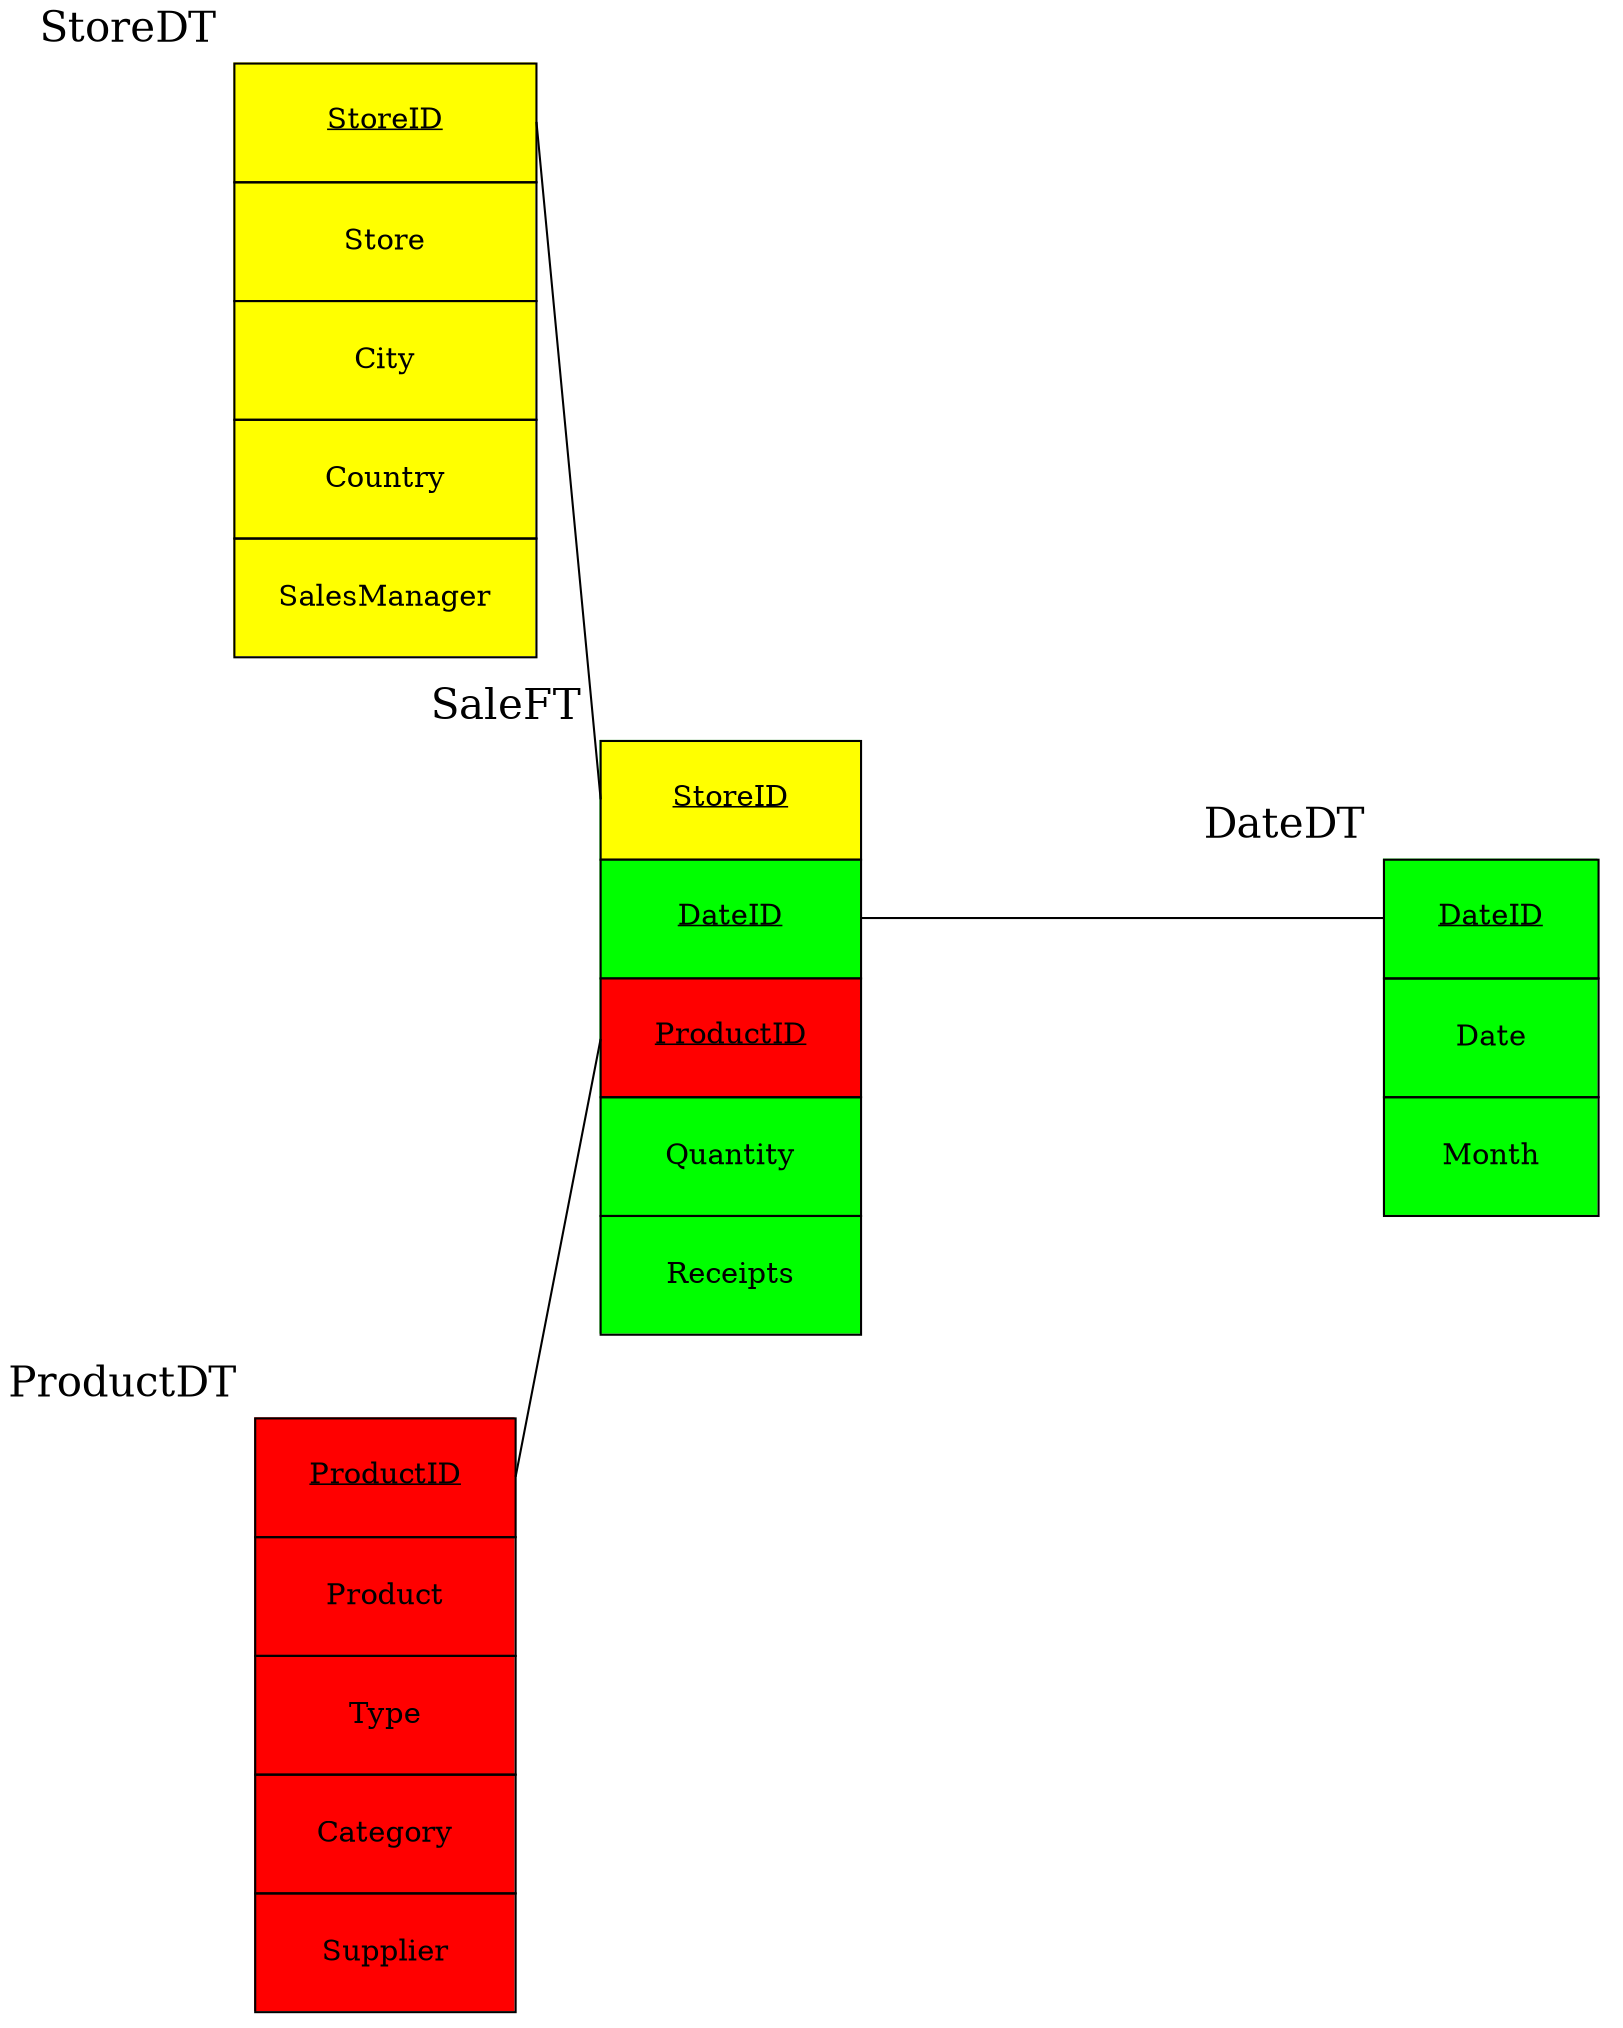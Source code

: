 digraph G {
	layout="circo";
	SaleFT:DateID->DateDT:DateID[ arrowhead=none ];
	SaleFT:StoreID->StoreDT:StoreID[ arrowhead=none ];
	SaleFT:ProductID->ProductDT:ProductID[ arrowhead=none ];
	DateDT [ label=<<table border="0" bgcolor="green" cellborder="1" cellspacing="0" cellpadding="20"><tr> <td bgcolor="green" port="DateID"> <u>DateID</u> </td> </tr><tr> <td port="Date">Date</td> </tr><tr> <td port="Month">Month</td> </tr></table>>, root=true, shape=plaintext, xlabel=<<font point-size="20">DateDT</font>> ];
	ProductDT [ label=<<table border="0" bgcolor="red" cellborder="1" cellspacing="0" cellpadding="20"><tr> <td bgcolor="red" port="ProductID"> <u>ProductID</u> </td> </tr><tr> <td port="Product">Product</td> </tr><tr> <td port="Type">Type</td> </tr><tr> <td port="Category">Category</td> </tr><tr> <td port="Supplier">Supplier</td> </tr></table>>, root=true, shape=plaintext, xlabel=<<font point-size="20">ProductDT</font>> ];
	SaleFT [ label=<<table border="0" bgcolor="lime" cellborder="1" cellspacing="0" cellpadding="20"><tr> <td bgcolor="yellow" port="StoreID"> <u>StoreID</u> </td> </tr><tr> <td bgcolor="green" port="DateID"> <u>DateID</u> </td> </tr><tr> <td bgcolor="red" port="ProductID"> <u>ProductID</u> </td> </tr><tr> <td port="Quantity">Quantity</td> </tr><tr> <td port="Receipts">Receipts</td> </tr></table>>, root=true, shape=plaintext, xlabel=<<font point-size="20">SaleFT</font>> ];
	StoreDT [ label=<<table border="0" bgcolor="yellow" cellborder="1" cellspacing="0" cellpadding="20"><tr> <td bgcolor="yellow" port="StoreID"> <u>StoreID</u> </td> </tr><tr> <td port="Store">Store</td> </tr><tr> <td port="City">City</td> </tr><tr> <td port="Country">Country</td> </tr><tr> <td port="SalesManager">SalesManager</td> </tr></table>>, root=true, shape=plaintext, xlabel=<<font point-size="20">StoreDT</font>> ];

}
